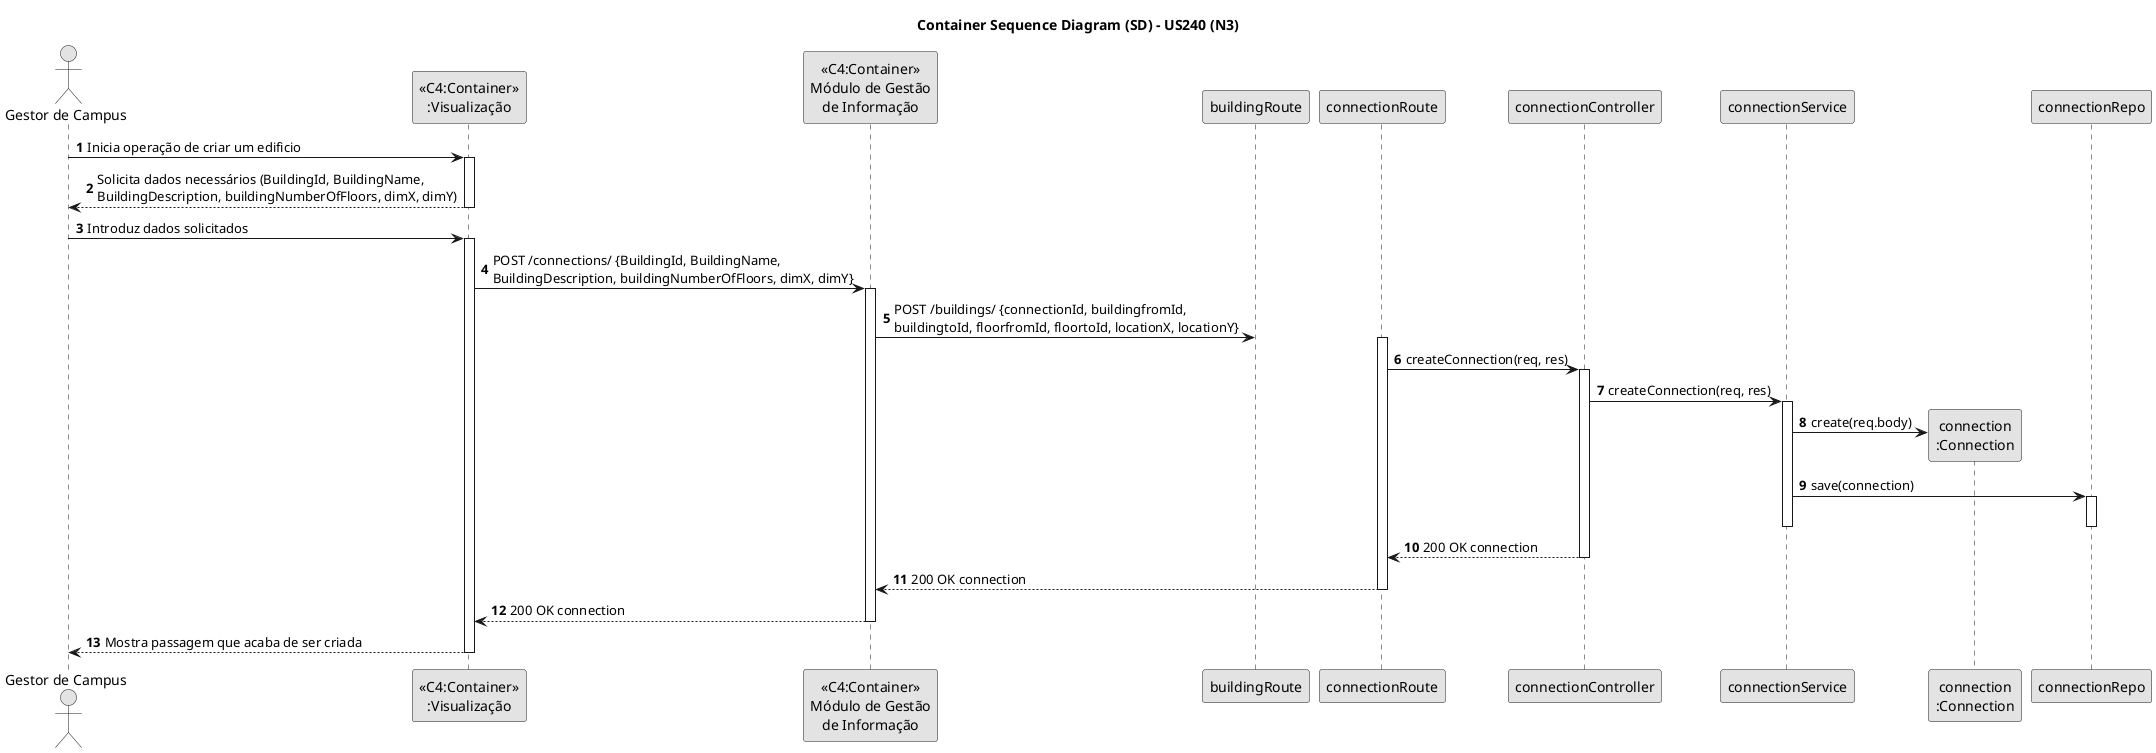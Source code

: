 @startuml
skinparam monochrome true
skinparam packageStyle rectangle
skinparam shadowing false

title Container Sequence Diagram (SD) - US240 (N3)

autonumber

actor "Gestor de Campus"

"Gestor de Campus" -> "<<C4:Container>>\n:Visualização": Inicia operação de criar um edificio
activate "<<C4:Container>>\n:Visualização"
"<<C4:Container>>\n:Visualização" --> "Gestor de Campus": Solicita dados necessários (BuildingId, BuildingName, \nBuildingDescription, buildingNumberOfFloors, dimX, dimY)
deactivate "<<C4:Container>>\n:Visualização"

"Gestor de Campus" -> "<<C4:Container>>\n:Visualização": Introduz dados solicitados
activate "<<C4:Container>>\n:Visualização"
"<<C4:Container>>\n:Visualização" -> "<<C4:Container>>\nMódulo de Gestão\nde Informação": POST /connections/ {BuildingId, BuildingName, \nBuildingDescription, buildingNumberOfFloors, dimX, dimY}

activate "<<C4:Container>>\nMódulo de Gestão\nde Informação"
"<<C4:Container>>\nMódulo de Gestão\nde Informação" -> buildingRoute: POST /buildings/ {connectionId, buildingfromId,\nbuildingtoId, floorfromId, floortoId, locationX, locationY}
activate connectionRoute
connectionRoute -> connectionController: createConnection(req, res)
activate connectionController
connectionController -> connectionService: createConnection(req, res)
activate connectionService
connectionService -> "connection\n:Connection"**: create(req.body)
connectionService -> connectionRepo: save(connection)
activate connectionRepo
deactivate connectionRepo
deactivate connectionService
connectionController --> connectionRoute : 200 OK connection
deactivate connectionController
connectionRoute --> "<<C4:Container>>\nMódulo de Gestão\nde Informação" : 200 OK connection
deactivate connectionRoute
"<<C4:Container>>\nMódulo de Gestão\nde Informação" --> "<<C4:Container>>\n:Visualização": 200 OK connection
deactivate "<<C4:Container>>\nMódulo de Gestão\nde Informação"
"Gestor de Campus" <-- "<<C4:Container>>\n:Visualização": Mostra passagem que acaba de ser criada
deactivate "<<C4:Container>>\n:Visualização"

@enduml